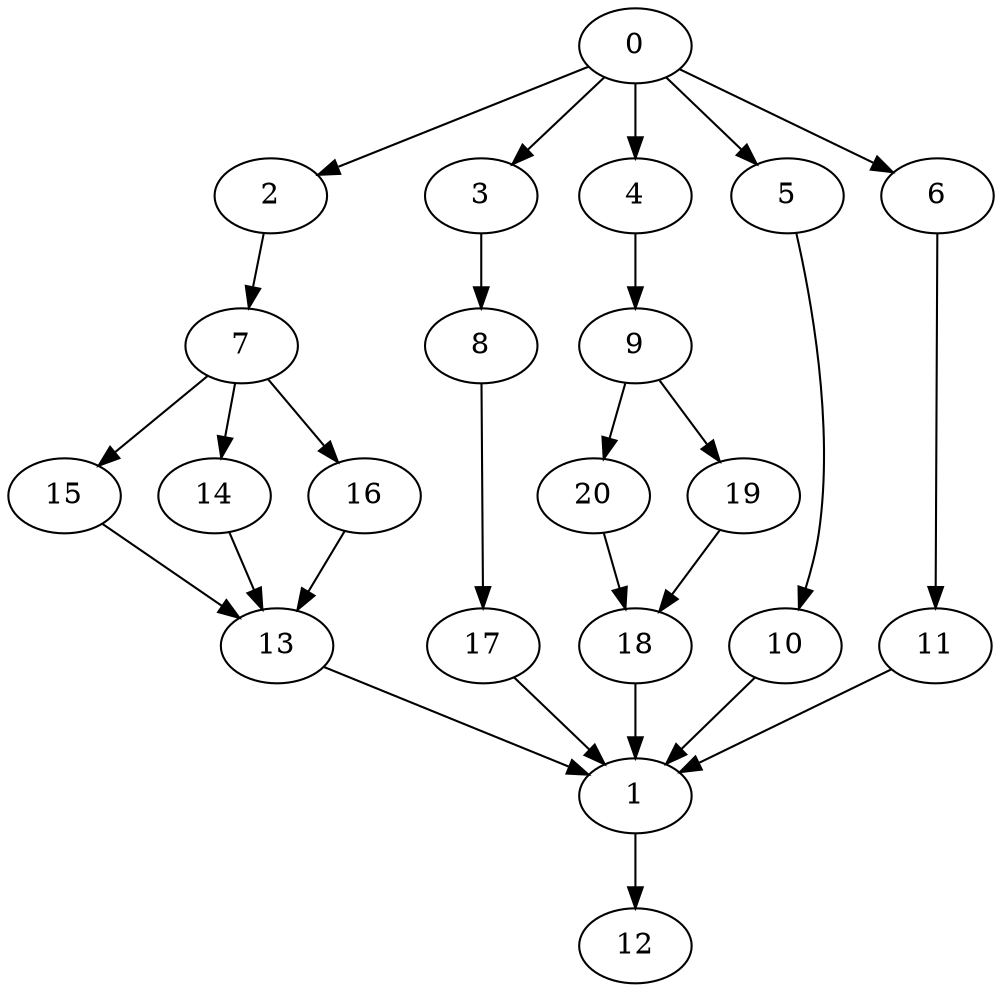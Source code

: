 digraph "SeriesParallel-MaxBf-5_Nodes_21_CCR_9.98_WeightType_Random" {
	graph ["Duplicate states"=0,
		GraphType=S_P,
		"Max states in OPEN"=0,
		Modes="120000ms; topo-ordered tasks, ; Pruning: task equivalence, fixed order ready list, ; F-value: ; Optimisation: best schedule length (\
SL) optimisation on equal, ",
		NumberOfTasks=21,
		"Pruned using list schedule length"=4218949,
		"States removed from OPEN"=0,
		TargetSystem="Homogeneous-4",
		"Time to schedule (ms)"=3766,
		"Total idle time"=74,
		"Total schedule length"=90,
		"Total sequential time"=115,
		"Total states created"=8566426
	];
	0	["Finish time"=2,
		Processor=0,
		"Start time"=0,
		Weight=2];
	2	["Finish time"=28,
		Processor=0,
		"Start time"=23,
		Weight=5];
	0 -> 2	[Weight=39];
	3	["Finish time"=8,
		Processor=0,
		"Start time"=2,
		Weight=6];
	0 -> 3	[Weight=70];
	4	["Finish time"=31,
		Processor=0,
		"Start time"=28,
		Weight=3];
	0 -> 4	[Weight=39];
	5	["Finish time"=41,
		Processor=1,
		"Start time"=33,
		Weight=8];
	0 -> 5	[Weight=31];
	6	["Finish time"=43,
		Processor=2,
		"Start time"=41,
		Weight=2];
	0 -> 6	[Weight=39];
	7	["Finish time"=52,
		Processor=1,
		"Start time"=44,
		Weight=8];
	2 -> 7	[Weight=16];
	15	["Finish time"=60,
		Processor=1,
		"Start time"=56,
		Weight=4];
	7 -> 15	[Weight=70];
	14	["Finish time"=64,
		Processor=1,
		"Start time"=60,
		Weight=4];
	7 -> 14	[Weight=47];
	16	["Finish time"=56,
		Processor=1,
		"Start time"=52,
		Weight=4];
	7 -> 16	[Weight=70];
	8	["Finish time"=18,
		Processor=0,
		"Start time"=8,
		Weight=10];
	3 -> 8	[Weight=55];
	9	["Finish time"=37,
		Processor=0,
		"Start time"=31,
		Weight=6];
	4 -> 9	[Weight=55];
	13	["Finish time"=74,
		Processor=1,
		"Start time"=64,
		Weight=10];
	15 -> 13	[Weight=70];
	17	["Finish time"=23,
		Processor=0,
		"Start time"=18,
		Weight=5];
	8 -> 17	[Weight=63];
	10	["Finish time"=44,
		Processor=1,
		"Start time"=41,
		Weight=3];
	5 -> 10	[Weight=70];
	20	["Finish time"=40,
		Processor=0,
		"Start time"=37,
		Weight=3];
	9 -> 20	[Weight=23];
	19	["Finish time"=47,
		Processor=0,
		"Start time"=40,
		Weight=7];
	9 -> 19	[Weight=39];
	14 -> 13	[Weight=23];
	16 -> 13	[Weight=16];
	1	["Finish time"=83,
		Processor=1,
		"Start time"=74,
		Weight=9];
	13 -> 1	[Weight=63];
	18	["Finish time"=50,
		Processor=0,
		"Start time"=47,
		Weight=3];
	20 -> 18	[Weight=47];
	19 -> 18	[Weight=39];
	11	["Finish time"=49,
		Processor=2,
		"Start time"=43,
		Weight=6];
	6 -> 11	[Weight=31];
	17 -> 1	[Weight=47];
	10 -> 1	[Weight=31];
	11 -> 1	[Weight=23];
	18 -> 1	[Weight=16];
	12	["Finish time"=90,
		Processor=1,
		"Start time"=83,
		Weight=7];
	1 -> 12	[Weight=16];
}
